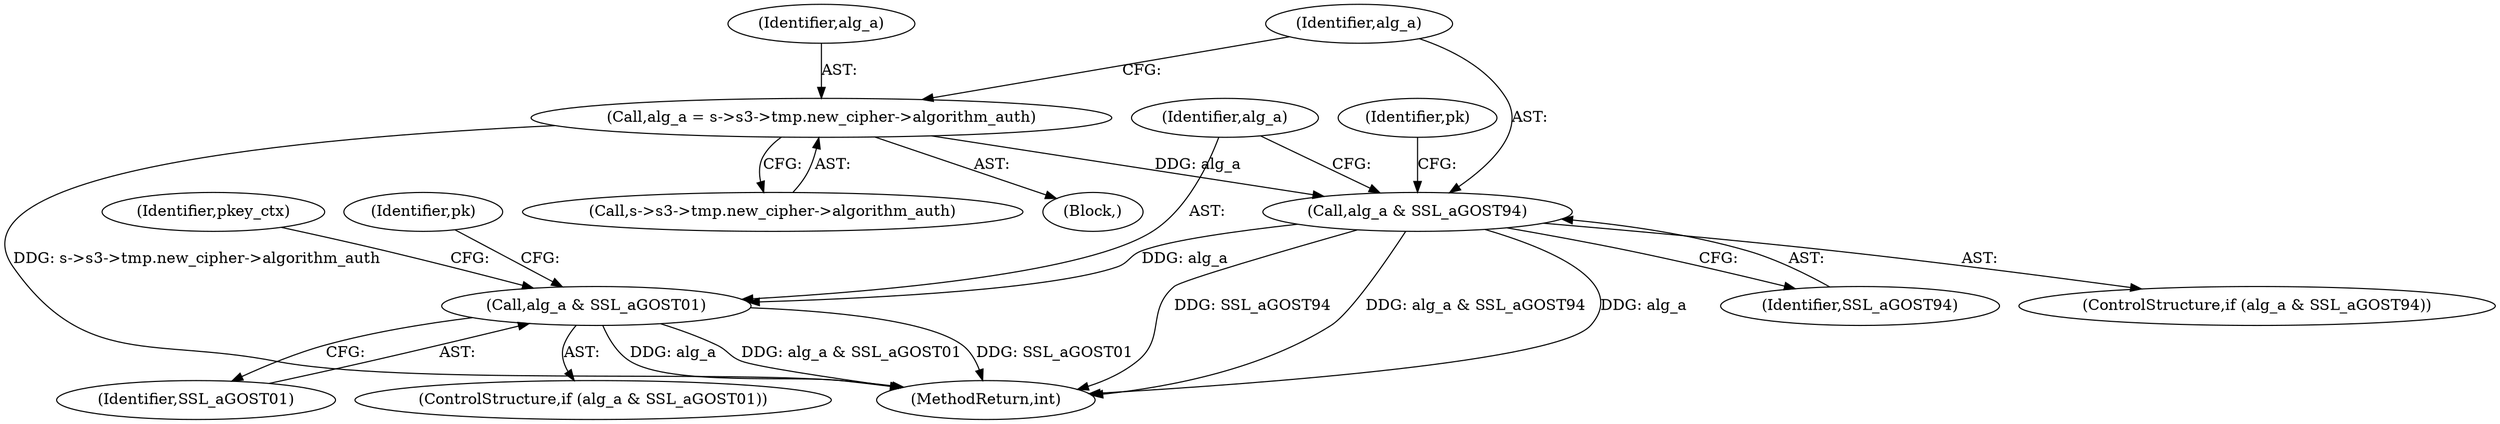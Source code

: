 digraph "0_openssl_3c66a669dfc7b3792f7af0758ea26fe8502ce70c@pointer" {
"1001960" [label="(Call,alg_a = s->s3->tmp.new_cipher->algorithm_auth)"];
"1001972" [label="(Call,alg_a & SSL_aGOST94)"];
"1001988" [label="(Call,alg_a & SSL_aGOST01)"];
"1001960" [label="(Call,alg_a = s->s3->tmp.new_cipher->algorithm_auth)"];
"1001961" [label="(Identifier,alg_a)"];
"1001990" [label="(Identifier,SSL_aGOST01)"];
"1001973" [label="(Identifier,alg_a)"];
"1001989" [label="(Identifier,alg_a)"];
"1001976" [label="(Identifier,pk)"];
"1001988" [label="(Call,alg_a & SSL_aGOST01)"];
"1002003" [label="(Identifier,pkey_ctx)"];
"1002162" [label="(MethodReturn,int)"];
"1001962" [label="(Call,s->s3->tmp.new_cipher->algorithm_auth)"];
"1001972" [label="(Call,alg_a & SSL_aGOST94)"];
"1001974" [label="(Identifier,SSL_aGOST94)"];
"1001935" [label="(Block,)"];
"1001971" [label="(ControlStructure,if (alg_a & SSL_aGOST94))"];
"1001987" [label="(ControlStructure,if (alg_a & SSL_aGOST01))"];
"1001992" [label="(Identifier,pk)"];
"1001960" -> "1001935"  [label="AST: "];
"1001960" -> "1001962"  [label="CFG: "];
"1001961" -> "1001960"  [label="AST: "];
"1001962" -> "1001960"  [label="AST: "];
"1001973" -> "1001960"  [label="CFG: "];
"1001960" -> "1002162"  [label="DDG: s->s3->tmp.new_cipher->algorithm_auth"];
"1001960" -> "1001972"  [label="DDG: alg_a"];
"1001972" -> "1001971"  [label="AST: "];
"1001972" -> "1001974"  [label="CFG: "];
"1001973" -> "1001972"  [label="AST: "];
"1001974" -> "1001972"  [label="AST: "];
"1001976" -> "1001972"  [label="CFG: "];
"1001989" -> "1001972"  [label="CFG: "];
"1001972" -> "1002162"  [label="DDG: SSL_aGOST94"];
"1001972" -> "1002162"  [label="DDG: alg_a & SSL_aGOST94"];
"1001972" -> "1002162"  [label="DDG: alg_a"];
"1001972" -> "1001988"  [label="DDG: alg_a"];
"1001988" -> "1001987"  [label="AST: "];
"1001988" -> "1001990"  [label="CFG: "];
"1001989" -> "1001988"  [label="AST: "];
"1001990" -> "1001988"  [label="AST: "];
"1001992" -> "1001988"  [label="CFG: "];
"1002003" -> "1001988"  [label="CFG: "];
"1001988" -> "1002162"  [label="DDG: alg_a"];
"1001988" -> "1002162"  [label="DDG: alg_a & SSL_aGOST01"];
"1001988" -> "1002162"  [label="DDG: SSL_aGOST01"];
}
